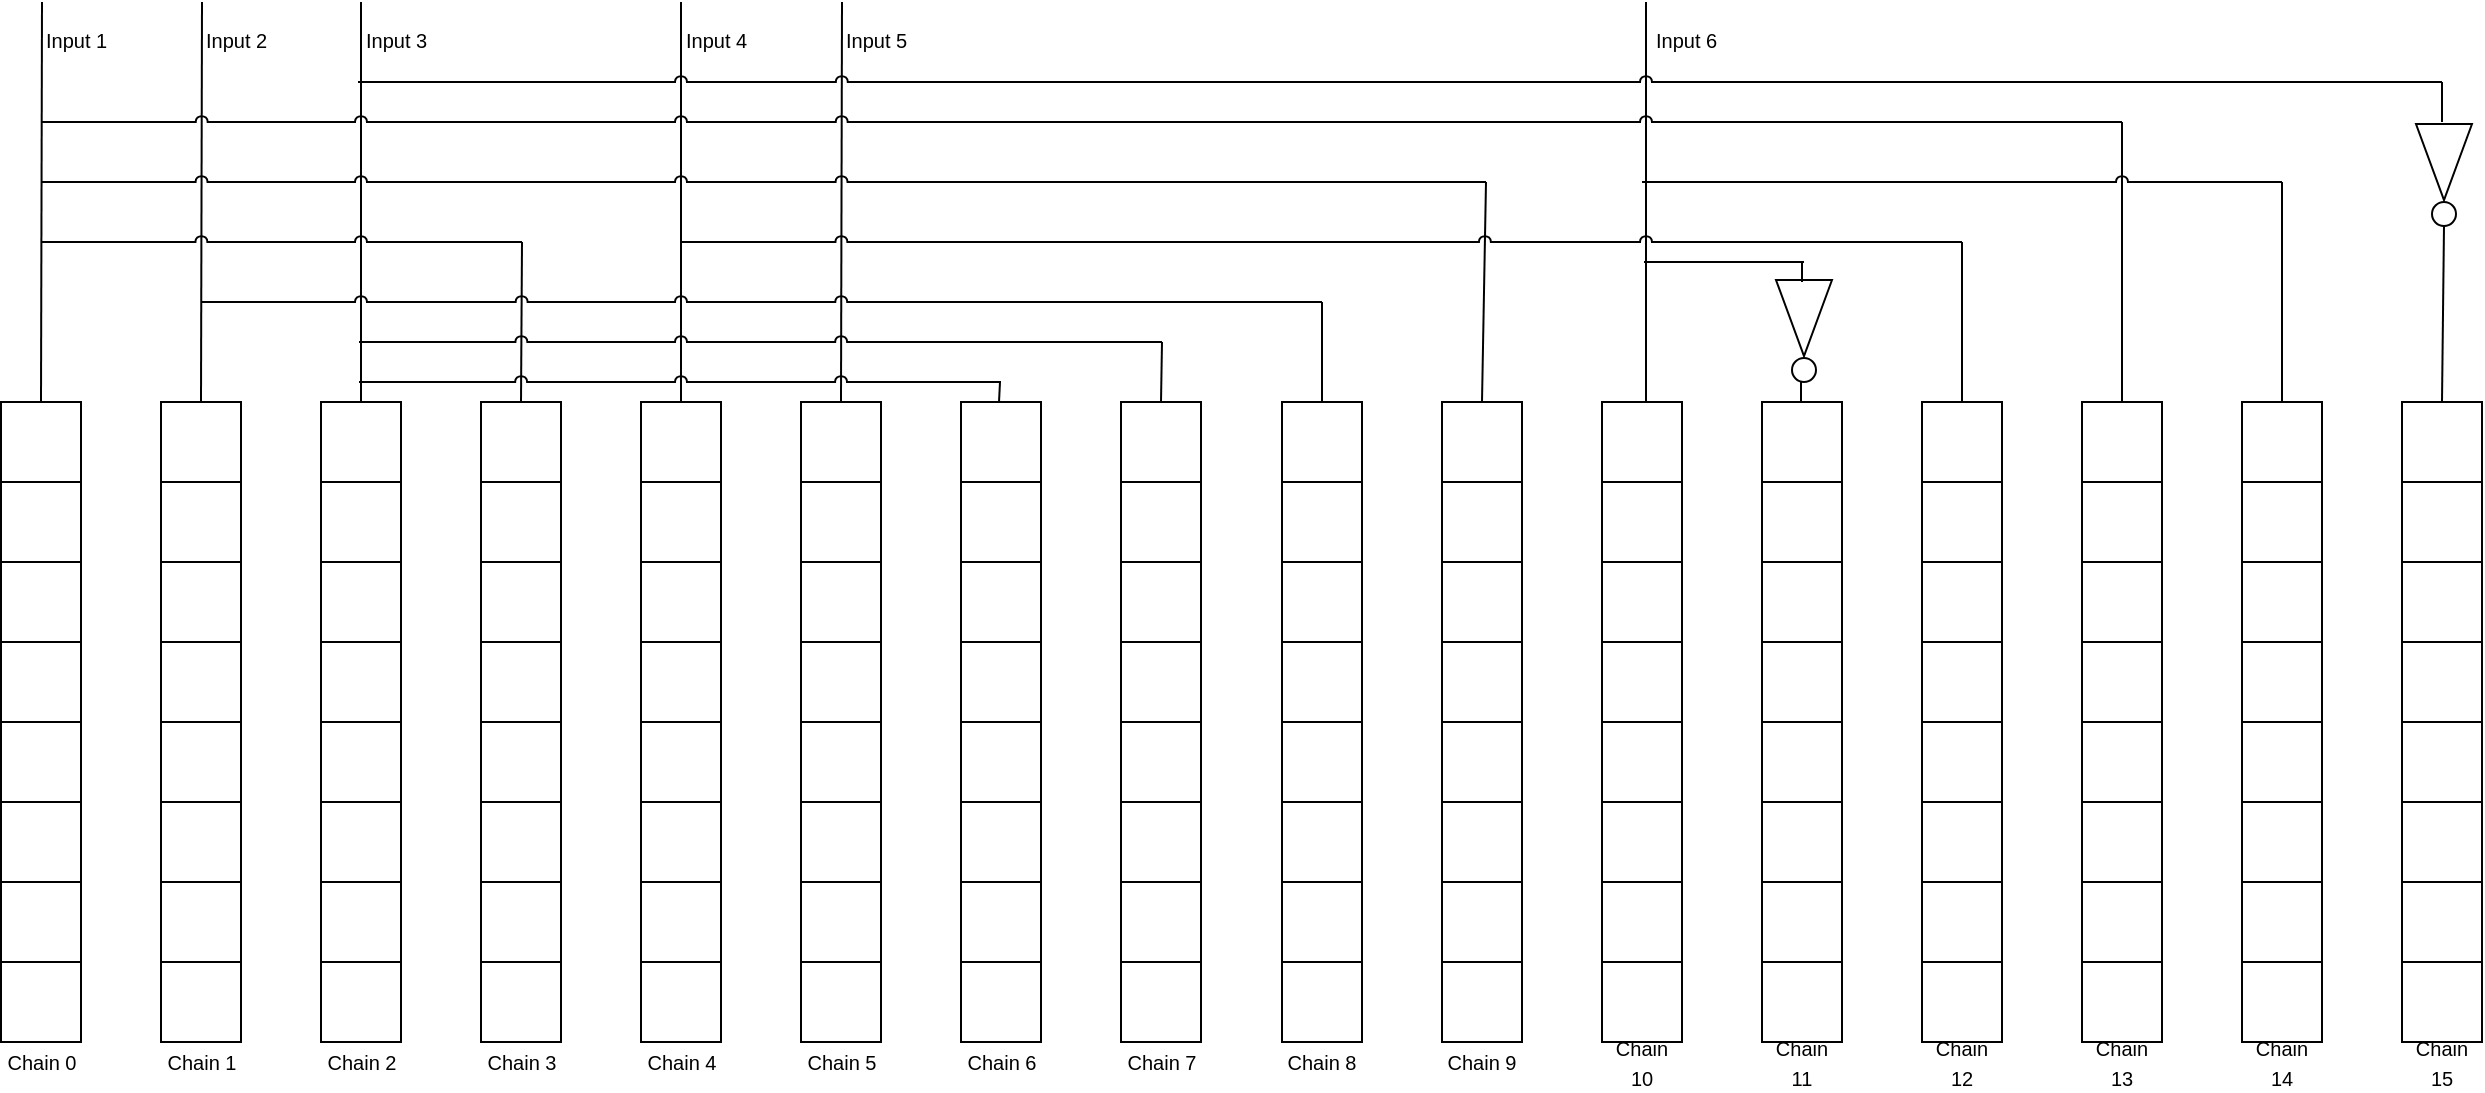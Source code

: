 <mxfile version="10.6.0" type="device"><diagram id="VQG7KObwUYAD_ThfnixK" name="Page-1"><mxGraphModel dx="1904" dy="704" grid="1" gridSize="10" guides="1" tooltips="1" connect="1" arrows="1" fold="1" page="1" pageScale="1" pageWidth="850" pageHeight="1100" math="0" shadow="0"><root><mxCell id="0"/><mxCell id="1" parent="0"/><mxCell id="3fCuWHukzThqzUzyAqUE-1" value="" style="whiteSpace=wrap;html=1;aspect=fixed;" vertex="1" parent="1"><mxGeometry x="-0.5" y="200" width="40" height="40" as="geometry"/></mxCell><mxCell id="3fCuWHukzThqzUzyAqUE-2" value="" style="whiteSpace=wrap;html=1;aspect=fixed;" vertex="1" parent="1"><mxGeometry x="-0.5" y="240" width="40" height="40" as="geometry"/></mxCell><mxCell id="3fCuWHukzThqzUzyAqUE-3" value="" style="whiteSpace=wrap;html=1;aspect=fixed;" vertex="1" parent="1"><mxGeometry x="-0.5" y="280" width="40" height="40" as="geometry"/></mxCell><mxCell id="3fCuWHukzThqzUzyAqUE-4" value="" style="whiteSpace=wrap;html=1;aspect=fixed;" vertex="1" parent="1"><mxGeometry x="-0.5" y="320" width="40" height="40" as="geometry"/></mxCell><mxCell id="3fCuWHukzThqzUzyAqUE-5" value="" style="whiteSpace=wrap;html=1;aspect=fixed;" vertex="1" parent="1"><mxGeometry x="-0.5" y="360" width="40" height="40" as="geometry"/></mxCell><mxCell id="3fCuWHukzThqzUzyAqUE-6" value="" style="whiteSpace=wrap;html=1;aspect=fixed;" vertex="1" parent="1"><mxGeometry x="-0.5" y="400" width="40" height="40" as="geometry"/></mxCell><mxCell id="3fCuWHukzThqzUzyAqUE-7" value="" style="whiteSpace=wrap;html=1;aspect=fixed;" vertex="1" parent="1"><mxGeometry x="-0.5" y="440" width="40" height="40" as="geometry"/></mxCell><mxCell id="3fCuWHukzThqzUzyAqUE-8" value="" style="whiteSpace=wrap;html=1;aspect=fixed;" vertex="1" parent="1"><mxGeometry x="-0.5" y="480" width="40" height="40" as="geometry"/></mxCell><mxCell id="3fCuWHukzThqzUzyAqUE-9" value="" style="whiteSpace=wrap;html=1;aspect=fixed;" vertex="1" parent="1"><mxGeometry x="79.5" y="200" width="40" height="40" as="geometry"/></mxCell><mxCell id="3fCuWHukzThqzUzyAqUE-10" value="" style="whiteSpace=wrap;html=1;aspect=fixed;" vertex="1" parent="1"><mxGeometry x="79.5" y="240" width="40" height="40" as="geometry"/></mxCell><mxCell id="3fCuWHukzThqzUzyAqUE-11" value="" style="whiteSpace=wrap;html=1;aspect=fixed;" vertex="1" parent="1"><mxGeometry x="79.5" y="280" width="40" height="40" as="geometry"/></mxCell><mxCell id="3fCuWHukzThqzUzyAqUE-12" value="" style="whiteSpace=wrap;html=1;aspect=fixed;" vertex="1" parent="1"><mxGeometry x="79.5" y="320" width="40" height="40" as="geometry"/></mxCell><mxCell id="3fCuWHukzThqzUzyAqUE-13" value="" style="whiteSpace=wrap;html=1;aspect=fixed;" vertex="1" parent="1"><mxGeometry x="79.5" y="360" width="40" height="40" as="geometry"/></mxCell><mxCell id="3fCuWHukzThqzUzyAqUE-14" value="" style="whiteSpace=wrap;html=1;aspect=fixed;" vertex="1" parent="1"><mxGeometry x="79.5" y="400" width="40" height="40" as="geometry"/></mxCell><mxCell id="3fCuWHukzThqzUzyAqUE-15" value="" style="whiteSpace=wrap;html=1;aspect=fixed;" vertex="1" parent="1"><mxGeometry x="79.5" y="440" width="40" height="40" as="geometry"/></mxCell><mxCell id="3fCuWHukzThqzUzyAqUE-16" value="" style="whiteSpace=wrap;html=1;aspect=fixed;" vertex="1" parent="1"><mxGeometry x="79.5" y="480" width="40" height="40" as="geometry"/></mxCell><mxCell id="3fCuWHukzThqzUzyAqUE-17" value="" style="whiteSpace=wrap;html=1;aspect=fixed;" vertex="1" parent="1"><mxGeometry x="159.5" y="200" width="40" height="40" as="geometry"/></mxCell><mxCell id="3fCuWHukzThqzUzyAqUE-18" value="" style="whiteSpace=wrap;html=1;aspect=fixed;" vertex="1" parent="1"><mxGeometry x="159.5" y="240" width="40" height="40" as="geometry"/></mxCell><mxCell id="3fCuWHukzThqzUzyAqUE-19" value="" style="whiteSpace=wrap;html=1;aspect=fixed;" vertex="1" parent="1"><mxGeometry x="159.5" y="280" width="40" height="40" as="geometry"/></mxCell><mxCell id="3fCuWHukzThqzUzyAqUE-20" value="" style="whiteSpace=wrap;html=1;aspect=fixed;" vertex="1" parent="1"><mxGeometry x="159.5" y="320" width="40" height="40" as="geometry"/></mxCell><mxCell id="3fCuWHukzThqzUzyAqUE-21" value="" style="whiteSpace=wrap;html=1;aspect=fixed;" vertex="1" parent="1"><mxGeometry x="159.5" y="360" width="40" height="40" as="geometry"/></mxCell><mxCell id="3fCuWHukzThqzUzyAqUE-22" value="" style="whiteSpace=wrap;html=1;aspect=fixed;" vertex="1" parent="1"><mxGeometry x="159.5" y="400" width="40" height="40" as="geometry"/></mxCell><mxCell id="3fCuWHukzThqzUzyAqUE-23" value="" style="whiteSpace=wrap;html=1;aspect=fixed;" vertex="1" parent="1"><mxGeometry x="159.5" y="440" width="40" height="40" as="geometry"/></mxCell><mxCell id="3fCuWHukzThqzUzyAqUE-24" value="" style="whiteSpace=wrap;html=1;aspect=fixed;" vertex="1" parent="1"><mxGeometry x="159.5" y="480" width="40" height="40" as="geometry"/></mxCell><mxCell id="3fCuWHukzThqzUzyAqUE-25" value="" style="whiteSpace=wrap;html=1;aspect=fixed;" vertex="1" parent="1"><mxGeometry x="239.5" y="200" width="40" height="40" as="geometry"/></mxCell><mxCell id="3fCuWHukzThqzUzyAqUE-26" value="" style="whiteSpace=wrap;html=1;aspect=fixed;" vertex="1" parent="1"><mxGeometry x="239.5" y="240" width="40" height="40" as="geometry"/></mxCell><mxCell id="3fCuWHukzThqzUzyAqUE-27" value="" style="whiteSpace=wrap;html=1;aspect=fixed;" vertex="1" parent="1"><mxGeometry x="239.5" y="280" width="40" height="40" as="geometry"/></mxCell><mxCell id="3fCuWHukzThqzUzyAqUE-28" value="" style="whiteSpace=wrap;html=1;aspect=fixed;" vertex="1" parent="1"><mxGeometry x="239.5" y="320" width="40" height="40" as="geometry"/></mxCell><mxCell id="3fCuWHukzThqzUzyAqUE-29" value="" style="whiteSpace=wrap;html=1;aspect=fixed;" vertex="1" parent="1"><mxGeometry x="239.5" y="360" width="40" height="40" as="geometry"/></mxCell><mxCell id="3fCuWHukzThqzUzyAqUE-30" value="" style="whiteSpace=wrap;html=1;aspect=fixed;" vertex="1" parent="1"><mxGeometry x="239.5" y="400" width="40" height="40" as="geometry"/></mxCell><mxCell id="3fCuWHukzThqzUzyAqUE-31" value="" style="whiteSpace=wrap;html=1;aspect=fixed;" vertex="1" parent="1"><mxGeometry x="239.5" y="440" width="40" height="40" as="geometry"/></mxCell><mxCell id="3fCuWHukzThqzUzyAqUE-32" value="" style="whiteSpace=wrap;html=1;aspect=fixed;" vertex="1" parent="1"><mxGeometry x="239.5" y="480" width="40" height="40" as="geometry"/></mxCell><mxCell id="3fCuWHukzThqzUzyAqUE-65" value="" style="whiteSpace=wrap;html=1;aspect=fixed;" vertex="1" parent="1"><mxGeometry x="319.5" y="200" width="40" height="40" as="geometry"/></mxCell><mxCell id="3fCuWHukzThqzUzyAqUE-66" value="" style="whiteSpace=wrap;html=1;aspect=fixed;" vertex="1" parent="1"><mxGeometry x="319.5" y="240" width="40" height="40" as="geometry"/></mxCell><mxCell id="3fCuWHukzThqzUzyAqUE-67" value="" style="whiteSpace=wrap;html=1;aspect=fixed;" vertex="1" parent="1"><mxGeometry x="319.5" y="280" width="40" height="40" as="geometry"/></mxCell><mxCell id="3fCuWHukzThqzUzyAqUE-68" value="" style="whiteSpace=wrap;html=1;aspect=fixed;" vertex="1" parent="1"><mxGeometry x="319.5" y="320" width="40" height="40" as="geometry"/></mxCell><mxCell id="3fCuWHukzThqzUzyAqUE-69" value="" style="whiteSpace=wrap;html=1;aspect=fixed;" vertex="1" parent="1"><mxGeometry x="319.5" y="360" width="40" height="40" as="geometry"/></mxCell><mxCell id="3fCuWHukzThqzUzyAqUE-70" value="" style="whiteSpace=wrap;html=1;aspect=fixed;" vertex="1" parent="1"><mxGeometry x="319.5" y="400" width="40" height="40" as="geometry"/></mxCell><mxCell id="3fCuWHukzThqzUzyAqUE-71" value="" style="whiteSpace=wrap;html=1;aspect=fixed;" vertex="1" parent="1"><mxGeometry x="319.5" y="440" width="40" height="40" as="geometry"/></mxCell><mxCell id="3fCuWHukzThqzUzyAqUE-72" value="" style="whiteSpace=wrap;html=1;aspect=fixed;" vertex="1" parent="1"><mxGeometry x="319.5" y="480" width="40" height="40" as="geometry"/></mxCell><mxCell id="3fCuWHukzThqzUzyAqUE-73" value="" style="whiteSpace=wrap;html=1;aspect=fixed;" vertex="1" parent="1"><mxGeometry x="399.5" y="200" width="40" height="40" as="geometry"/></mxCell><mxCell id="3fCuWHukzThqzUzyAqUE-74" value="" style="whiteSpace=wrap;html=1;aspect=fixed;" vertex="1" parent="1"><mxGeometry x="399.5" y="240" width="40" height="40" as="geometry"/></mxCell><mxCell id="3fCuWHukzThqzUzyAqUE-75" value="" style="whiteSpace=wrap;html=1;aspect=fixed;" vertex="1" parent="1"><mxGeometry x="399.5" y="280" width="40" height="40" as="geometry"/></mxCell><mxCell id="3fCuWHukzThqzUzyAqUE-76" value="" style="whiteSpace=wrap;html=1;aspect=fixed;" vertex="1" parent="1"><mxGeometry x="399.5" y="320" width="40" height="40" as="geometry"/></mxCell><mxCell id="3fCuWHukzThqzUzyAqUE-77" value="" style="whiteSpace=wrap;html=1;aspect=fixed;" vertex="1" parent="1"><mxGeometry x="399.5" y="360" width="40" height="40" as="geometry"/></mxCell><mxCell id="3fCuWHukzThqzUzyAqUE-78" value="" style="whiteSpace=wrap;html=1;aspect=fixed;" vertex="1" parent="1"><mxGeometry x="399.5" y="400" width="40" height="40" as="geometry"/></mxCell><mxCell id="3fCuWHukzThqzUzyAqUE-79" value="" style="whiteSpace=wrap;html=1;aspect=fixed;" vertex="1" parent="1"><mxGeometry x="399.5" y="440" width="40" height="40" as="geometry"/></mxCell><mxCell id="3fCuWHukzThqzUzyAqUE-80" value="" style="whiteSpace=wrap;html=1;aspect=fixed;" vertex="1" parent="1"><mxGeometry x="399.5" y="480" width="40" height="40" as="geometry"/></mxCell><mxCell id="3fCuWHukzThqzUzyAqUE-81" value="" style="whiteSpace=wrap;html=1;aspect=fixed;" vertex="1" parent="1"><mxGeometry x="479.5" y="200" width="40" height="40" as="geometry"/></mxCell><mxCell id="3fCuWHukzThqzUzyAqUE-82" value="" style="whiteSpace=wrap;html=1;aspect=fixed;" vertex="1" parent="1"><mxGeometry x="479.5" y="240" width="40" height="40" as="geometry"/></mxCell><mxCell id="3fCuWHukzThqzUzyAqUE-83" value="" style="whiteSpace=wrap;html=1;aspect=fixed;" vertex="1" parent="1"><mxGeometry x="479.5" y="280" width="40" height="40" as="geometry"/></mxCell><mxCell id="3fCuWHukzThqzUzyAqUE-84" value="" style="whiteSpace=wrap;html=1;aspect=fixed;" vertex="1" parent="1"><mxGeometry x="479.5" y="320" width="40" height="40" as="geometry"/></mxCell><mxCell id="3fCuWHukzThqzUzyAqUE-85" value="" style="whiteSpace=wrap;html=1;aspect=fixed;" vertex="1" parent="1"><mxGeometry x="479.5" y="360" width="40" height="40" as="geometry"/></mxCell><mxCell id="3fCuWHukzThqzUzyAqUE-86" value="" style="whiteSpace=wrap;html=1;aspect=fixed;" vertex="1" parent="1"><mxGeometry x="479.5" y="400" width="40" height="40" as="geometry"/></mxCell><mxCell id="3fCuWHukzThqzUzyAqUE-87" value="" style="whiteSpace=wrap;html=1;aspect=fixed;" vertex="1" parent="1"><mxGeometry x="479.5" y="440" width="40" height="40" as="geometry"/></mxCell><mxCell id="3fCuWHukzThqzUzyAqUE-88" value="" style="whiteSpace=wrap;html=1;aspect=fixed;" vertex="1" parent="1"><mxGeometry x="479.5" y="480" width="40" height="40" as="geometry"/></mxCell><mxCell id="3fCuWHukzThqzUzyAqUE-89" value="" style="whiteSpace=wrap;html=1;aspect=fixed;" vertex="1" parent="1"><mxGeometry x="559.5" y="200" width="40" height="40" as="geometry"/></mxCell><mxCell id="3fCuWHukzThqzUzyAqUE-90" value="" style="whiteSpace=wrap;html=1;aspect=fixed;" vertex="1" parent="1"><mxGeometry x="559.5" y="240" width="40" height="40" as="geometry"/></mxCell><mxCell id="3fCuWHukzThqzUzyAqUE-91" value="" style="whiteSpace=wrap;html=1;aspect=fixed;" vertex="1" parent="1"><mxGeometry x="559.5" y="280" width="40" height="40" as="geometry"/></mxCell><mxCell id="3fCuWHukzThqzUzyAqUE-92" value="" style="whiteSpace=wrap;html=1;aspect=fixed;" vertex="1" parent="1"><mxGeometry x="559.5" y="320" width="40" height="40" as="geometry"/></mxCell><mxCell id="3fCuWHukzThqzUzyAqUE-93" value="" style="whiteSpace=wrap;html=1;aspect=fixed;" vertex="1" parent="1"><mxGeometry x="559.5" y="360" width="40" height="40" as="geometry"/></mxCell><mxCell id="3fCuWHukzThqzUzyAqUE-94" value="" style="whiteSpace=wrap;html=1;aspect=fixed;" vertex="1" parent="1"><mxGeometry x="559.5" y="400" width="40" height="40" as="geometry"/></mxCell><mxCell id="3fCuWHukzThqzUzyAqUE-95" value="" style="whiteSpace=wrap;html=1;aspect=fixed;" vertex="1" parent="1"><mxGeometry x="559.5" y="440" width="40" height="40" as="geometry"/></mxCell><mxCell id="3fCuWHukzThqzUzyAqUE-96" value="" style="whiteSpace=wrap;html=1;aspect=fixed;" vertex="1" parent="1"><mxGeometry x="559.5" y="480" width="40" height="40" as="geometry"/></mxCell><mxCell id="3fCuWHukzThqzUzyAqUE-97" value="" style="whiteSpace=wrap;html=1;aspect=fixed;" vertex="1" parent="1"><mxGeometry x="640" y="200" width="40" height="40" as="geometry"/></mxCell><mxCell id="3fCuWHukzThqzUzyAqUE-98" value="" style="whiteSpace=wrap;html=1;aspect=fixed;" vertex="1" parent="1"><mxGeometry x="640" y="240" width="40" height="40" as="geometry"/></mxCell><mxCell id="3fCuWHukzThqzUzyAqUE-99" value="" style="whiteSpace=wrap;html=1;aspect=fixed;" vertex="1" parent="1"><mxGeometry x="640" y="280" width="40" height="40" as="geometry"/></mxCell><mxCell id="3fCuWHukzThqzUzyAqUE-100" value="" style="whiteSpace=wrap;html=1;aspect=fixed;" vertex="1" parent="1"><mxGeometry x="640" y="320" width="40" height="40" as="geometry"/></mxCell><mxCell id="3fCuWHukzThqzUzyAqUE-101" value="" style="whiteSpace=wrap;html=1;aspect=fixed;" vertex="1" parent="1"><mxGeometry x="640" y="360" width="40" height="40" as="geometry"/></mxCell><mxCell id="3fCuWHukzThqzUzyAqUE-102" value="" style="whiteSpace=wrap;html=1;aspect=fixed;" vertex="1" parent="1"><mxGeometry x="640" y="400" width="40" height="40" as="geometry"/></mxCell><mxCell id="3fCuWHukzThqzUzyAqUE-103" value="" style="whiteSpace=wrap;html=1;aspect=fixed;" vertex="1" parent="1"><mxGeometry x="640" y="440" width="40" height="40" as="geometry"/></mxCell><mxCell id="3fCuWHukzThqzUzyAqUE-104" value="" style="whiteSpace=wrap;html=1;aspect=fixed;" vertex="1" parent="1"><mxGeometry x="640" y="480" width="40" height="40" as="geometry"/></mxCell><mxCell id="3fCuWHukzThqzUzyAqUE-105" value="" style="whiteSpace=wrap;html=1;aspect=fixed;" vertex="1" parent="1"><mxGeometry x="720" y="200" width="40" height="40" as="geometry"/></mxCell><mxCell id="3fCuWHukzThqzUzyAqUE-106" value="" style="whiteSpace=wrap;html=1;aspect=fixed;" vertex="1" parent="1"><mxGeometry x="720" y="240" width="40" height="40" as="geometry"/></mxCell><mxCell id="3fCuWHukzThqzUzyAqUE-107" value="" style="whiteSpace=wrap;html=1;aspect=fixed;" vertex="1" parent="1"><mxGeometry x="720" y="280" width="40" height="40" as="geometry"/></mxCell><mxCell id="3fCuWHukzThqzUzyAqUE-108" value="" style="whiteSpace=wrap;html=1;aspect=fixed;" vertex="1" parent="1"><mxGeometry x="720" y="320" width="40" height="40" as="geometry"/></mxCell><mxCell id="3fCuWHukzThqzUzyAqUE-109" value="" style="whiteSpace=wrap;html=1;aspect=fixed;" vertex="1" parent="1"><mxGeometry x="720" y="360" width="40" height="40" as="geometry"/></mxCell><mxCell id="3fCuWHukzThqzUzyAqUE-110" value="" style="whiteSpace=wrap;html=1;aspect=fixed;" vertex="1" parent="1"><mxGeometry x="720" y="400" width="40" height="40" as="geometry"/></mxCell><mxCell id="3fCuWHukzThqzUzyAqUE-111" value="" style="whiteSpace=wrap;html=1;aspect=fixed;" vertex="1" parent="1"><mxGeometry x="720" y="440" width="40" height="40" as="geometry"/></mxCell><mxCell id="3fCuWHukzThqzUzyAqUE-112" value="" style="whiteSpace=wrap;html=1;aspect=fixed;" vertex="1" parent="1"><mxGeometry x="720" y="480" width="40" height="40" as="geometry"/></mxCell><mxCell id="3fCuWHukzThqzUzyAqUE-113" value="" style="whiteSpace=wrap;html=1;aspect=fixed;" vertex="1" parent="1"><mxGeometry x="800" y="200" width="40" height="40" as="geometry"/></mxCell><mxCell id="3fCuWHukzThqzUzyAqUE-114" value="" style="whiteSpace=wrap;html=1;aspect=fixed;" vertex="1" parent="1"><mxGeometry x="800" y="240" width="40" height="40" as="geometry"/></mxCell><mxCell id="3fCuWHukzThqzUzyAqUE-115" value="" style="whiteSpace=wrap;html=1;aspect=fixed;" vertex="1" parent="1"><mxGeometry x="800" y="280" width="40" height="40" as="geometry"/></mxCell><mxCell id="3fCuWHukzThqzUzyAqUE-116" value="" style="whiteSpace=wrap;html=1;aspect=fixed;" vertex="1" parent="1"><mxGeometry x="800" y="320" width="40" height="40" as="geometry"/></mxCell><mxCell id="3fCuWHukzThqzUzyAqUE-117" value="" style="whiteSpace=wrap;html=1;aspect=fixed;" vertex="1" parent="1"><mxGeometry x="800" y="360" width="40" height="40" as="geometry"/></mxCell><mxCell id="3fCuWHukzThqzUzyAqUE-118" value="" style="whiteSpace=wrap;html=1;aspect=fixed;" vertex="1" parent="1"><mxGeometry x="800" y="400" width="40" height="40" as="geometry"/></mxCell><mxCell id="3fCuWHukzThqzUzyAqUE-119" value="" style="whiteSpace=wrap;html=1;aspect=fixed;" vertex="1" parent="1"><mxGeometry x="800" y="440" width="40" height="40" as="geometry"/></mxCell><mxCell id="3fCuWHukzThqzUzyAqUE-120" value="" style="whiteSpace=wrap;html=1;aspect=fixed;" vertex="1" parent="1"><mxGeometry x="800" y="480" width="40" height="40" as="geometry"/></mxCell><mxCell id="3fCuWHukzThqzUzyAqUE-121" value="" style="whiteSpace=wrap;html=1;aspect=fixed;" vertex="1" parent="1"><mxGeometry x="880" y="200" width="40" height="40" as="geometry"/></mxCell><mxCell id="3fCuWHukzThqzUzyAqUE-122" value="" style="whiteSpace=wrap;html=1;aspect=fixed;" vertex="1" parent="1"><mxGeometry x="880" y="240" width="40" height="40" as="geometry"/></mxCell><mxCell id="3fCuWHukzThqzUzyAqUE-123" value="" style="whiteSpace=wrap;html=1;aspect=fixed;" vertex="1" parent="1"><mxGeometry x="880" y="280" width="40" height="40" as="geometry"/></mxCell><mxCell id="3fCuWHukzThqzUzyAqUE-124" value="" style="whiteSpace=wrap;html=1;aspect=fixed;" vertex="1" parent="1"><mxGeometry x="880" y="320" width="40" height="40" as="geometry"/></mxCell><mxCell id="3fCuWHukzThqzUzyAqUE-125" value="" style="whiteSpace=wrap;html=1;aspect=fixed;" vertex="1" parent="1"><mxGeometry x="880" y="360" width="40" height="40" as="geometry"/></mxCell><mxCell id="3fCuWHukzThqzUzyAqUE-126" value="" style="whiteSpace=wrap;html=1;aspect=fixed;" vertex="1" parent="1"><mxGeometry x="880" y="400" width="40" height="40" as="geometry"/></mxCell><mxCell id="3fCuWHukzThqzUzyAqUE-127" value="" style="whiteSpace=wrap;html=1;aspect=fixed;" vertex="1" parent="1"><mxGeometry x="880" y="440" width="40" height="40" as="geometry"/></mxCell><mxCell id="3fCuWHukzThqzUzyAqUE-128" value="" style="whiteSpace=wrap;html=1;aspect=fixed;" vertex="1" parent="1"><mxGeometry x="880" y="480" width="40" height="40" as="geometry"/></mxCell><mxCell id="3fCuWHukzThqzUzyAqUE-129" value="" style="whiteSpace=wrap;html=1;aspect=fixed;" vertex="1" parent="1"><mxGeometry x="960" y="200" width="40" height="40" as="geometry"/></mxCell><mxCell id="3fCuWHukzThqzUzyAqUE-130" value="" style="whiteSpace=wrap;html=1;aspect=fixed;" vertex="1" parent="1"><mxGeometry x="960" y="240" width="40" height="40" as="geometry"/></mxCell><mxCell id="3fCuWHukzThqzUzyAqUE-131" value="" style="whiteSpace=wrap;html=1;aspect=fixed;" vertex="1" parent="1"><mxGeometry x="960" y="280" width="40" height="40" as="geometry"/></mxCell><mxCell id="3fCuWHukzThqzUzyAqUE-132" value="" style="whiteSpace=wrap;html=1;aspect=fixed;" vertex="1" parent="1"><mxGeometry x="960" y="320" width="40" height="40" as="geometry"/></mxCell><mxCell id="3fCuWHukzThqzUzyAqUE-133" value="" style="whiteSpace=wrap;html=1;aspect=fixed;" vertex="1" parent="1"><mxGeometry x="960" y="360" width="40" height="40" as="geometry"/></mxCell><mxCell id="3fCuWHukzThqzUzyAqUE-134" value="" style="whiteSpace=wrap;html=1;aspect=fixed;" vertex="1" parent="1"><mxGeometry x="960" y="400" width="40" height="40" as="geometry"/></mxCell><mxCell id="3fCuWHukzThqzUzyAqUE-135" value="" style="whiteSpace=wrap;html=1;aspect=fixed;" vertex="1" parent="1"><mxGeometry x="960" y="440" width="40" height="40" as="geometry"/></mxCell><mxCell id="3fCuWHukzThqzUzyAqUE-136" value="" style="whiteSpace=wrap;html=1;aspect=fixed;" vertex="1" parent="1"><mxGeometry x="960" y="480" width="40" height="40" as="geometry"/></mxCell><mxCell id="3fCuWHukzThqzUzyAqUE-137" value="" style="whiteSpace=wrap;html=1;aspect=fixed;" vertex="1" parent="1"><mxGeometry x="1040" y="200" width="40" height="40" as="geometry"/></mxCell><mxCell id="3fCuWHukzThqzUzyAqUE-138" value="" style="whiteSpace=wrap;html=1;aspect=fixed;" vertex="1" parent="1"><mxGeometry x="1040" y="240" width="40" height="40" as="geometry"/></mxCell><mxCell id="3fCuWHukzThqzUzyAqUE-139" value="" style="whiteSpace=wrap;html=1;aspect=fixed;" vertex="1" parent="1"><mxGeometry x="1040" y="280" width="40" height="40" as="geometry"/></mxCell><mxCell id="3fCuWHukzThqzUzyAqUE-140" value="" style="whiteSpace=wrap;html=1;aspect=fixed;" vertex="1" parent="1"><mxGeometry x="1040" y="320" width="40" height="40" as="geometry"/></mxCell><mxCell id="3fCuWHukzThqzUzyAqUE-141" value="" style="whiteSpace=wrap;html=1;aspect=fixed;" vertex="1" parent="1"><mxGeometry x="1040" y="360" width="40" height="40" as="geometry"/></mxCell><mxCell id="3fCuWHukzThqzUzyAqUE-142" value="" style="whiteSpace=wrap;html=1;aspect=fixed;" vertex="1" parent="1"><mxGeometry x="1040" y="400" width="40" height="40" as="geometry"/></mxCell><mxCell id="3fCuWHukzThqzUzyAqUE-143" value="" style="whiteSpace=wrap;html=1;aspect=fixed;" vertex="1" parent="1"><mxGeometry x="1040" y="440" width="40" height="40" as="geometry"/></mxCell><mxCell id="3fCuWHukzThqzUzyAqUE-144" value="" style="whiteSpace=wrap;html=1;aspect=fixed;" vertex="1" parent="1"><mxGeometry x="1040" y="480" width="40" height="40" as="geometry"/></mxCell><mxCell id="3fCuWHukzThqzUzyAqUE-145" value="" style="whiteSpace=wrap;html=1;aspect=fixed;" vertex="1" parent="1"><mxGeometry x="1120" y="200" width="40" height="40" as="geometry"/></mxCell><mxCell id="3fCuWHukzThqzUzyAqUE-146" value="" style="whiteSpace=wrap;html=1;aspect=fixed;" vertex="1" parent="1"><mxGeometry x="1120" y="240" width="40" height="40" as="geometry"/></mxCell><mxCell id="3fCuWHukzThqzUzyAqUE-147" value="" style="whiteSpace=wrap;html=1;aspect=fixed;" vertex="1" parent="1"><mxGeometry x="1120" y="280" width="40" height="40" as="geometry"/></mxCell><mxCell id="3fCuWHukzThqzUzyAqUE-148" value="" style="whiteSpace=wrap;html=1;aspect=fixed;" vertex="1" parent="1"><mxGeometry x="1120" y="320" width="40" height="40" as="geometry"/></mxCell><mxCell id="3fCuWHukzThqzUzyAqUE-149" value="" style="whiteSpace=wrap;html=1;aspect=fixed;" vertex="1" parent="1"><mxGeometry x="1120" y="360" width="40" height="40" as="geometry"/></mxCell><mxCell id="3fCuWHukzThqzUzyAqUE-150" value="" style="whiteSpace=wrap;html=1;aspect=fixed;" vertex="1" parent="1"><mxGeometry x="1120" y="400" width="40" height="40" as="geometry"/></mxCell><mxCell id="3fCuWHukzThqzUzyAqUE-151" value="" style="whiteSpace=wrap;html=1;aspect=fixed;" vertex="1" parent="1"><mxGeometry x="1120" y="440" width="40" height="40" as="geometry"/></mxCell><mxCell id="3fCuWHukzThqzUzyAqUE-152" value="" style="whiteSpace=wrap;html=1;aspect=fixed;" vertex="1" parent="1"><mxGeometry x="1120" y="480" width="40" height="40" as="geometry"/></mxCell><mxCell id="3fCuWHukzThqzUzyAqUE-153" value="" style="whiteSpace=wrap;html=1;aspect=fixed;" vertex="1" parent="1"><mxGeometry x="1200" y="200" width="40" height="40" as="geometry"/></mxCell><mxCell id="3fCuWHukzThqzUzyAqUE-154" value="" style="whiteSpace=wrap;html=1;aspect=fixed;" vertex="1" parent="1"><mxGeometry x="1200" y="240" width="40" height="40" as="geometry"/></mxCell><mxCell id="3fCuWHukzThqzUzyAqUE-155" value="" style="whiteSpace=wrap;html=1;aspect=fixed;" vertex="1" parent="1"><mxGeometry x="1200" y="280" width="40" height="40" as="geometry"/></mxCell><mxCell id="3fCuWHukzThqzUzyAqUE-156" value="" style="whiteSpace=wrap;html=1;aspect=fixed;" vertex="1" parent="1"><mxGeometry x="1200" y="320" width="40" height="40" as="geometry"/></mxCell><mxCell id="3fCuWHukzThqzUzyAqUE-157" value="" style="whiteSpace=wrap;html=1;aspect=fixed;" vertex="1" parent="1"><mxGeometry x="1200" y="360" width="40" height="40" as="geometry"/></mxCell><mxCell id="3fCuWHukzThqzUzyAqUE-158" value="" style="whiteSpace=wrap;html=1;aspect=fixed;" vertex="1" parent="1"><mxGeometry x="1200" y="400" width="40" height="40" as="geometry"/></mxCell><mxCell id="3fCuWHukzThqzUzyAqUE-159" value="" style="whiteSpace=wrap;html=1;aspect=fixed;" vertex="1" parent="1"><mxGeometry x="1200" y="440" width="40" height="40" as="geometry"/></mxCell><mxCell id="3fCuWHukzThqzUzyAqUE-160" value="" style="whiteSpace=wrap;html=1;aspect=fixed;" vertex="1" parent="1"><mxGeometry x="1200" y="480" width="40" height="40" as="geometry"/></mxCell><mxCell id="3fCuWHukzThqzUzyAqUE-161" value="" style="endArrow=none;html=1;exitX=0.5;exitY=0;exitDx=0;exitDy=0;" edge="1" parent="1" source="3fCuWHukzThqzUzyAqUE-1"><mxGeometry width="50" height="50" relative="1" as="geometry"><mxPoint x="19.5" y="90" as="sourcePoint"/><mxPoint x="20" as="targetPoint"/></mxGeometry></mxCell><mxCell id="3fCuWHukzThqzUzyAqUE-162" value="" style="endArrow=none;html=1;" edge="1" parent="1"><mxGeometry width="50" height="50" relative="1" as="geometry"><mxPoint x="99.5" y="200" as="sourcePoint"/><mxPoint x="100" as="targetPoint"/></mxGeometry></mxCell><mxCell id="3fCuWHukzThqzUzyAqUE-163" value="" style="endArrow=none;html=1;exitX=0.5;exitY=0;exitDx=0;exitDy=0;" edge="1" parent="1" source="3fCuWHukzThqzUzyAqUE-17"><mxGeometry width="50" height="50" relative="1" as="geometry"><mxPoint x="179.5" y="80" as="sourcePoint"/><mxPoint x="179.5" as="targetPoint"/></mxGeometry></mxCell><mxCell id="3fCuWHukzThqzUzyAqUE-164" value="" style="endArrow=none;html=1;exitX=0.5;exitY=0;exitDx=0;exitDy=0;" edge="1" parent="1" source="3fCuWHukzThqzUzyAqUE-73"><mxGeometry width="50" height="50" relative="1" as="geometry"><mxPoint x="259.5" y="80" as="sourcePoint"/><mxPoint x="420" as="targetPoint"/></mxGeometry></mxCell><mxCell id="3fCuWHukzThqzUzyAqUE-165" value="" style="endArrow=none;html=1;exitX=0.5;exitY=0;exitDx=0;exitDy=0;" edge="1" parent="1" source="3fCuWHukzThqzUzyAqUE-65"><mxGeometry width="50" height="50" relative="1" as="geometry"><mxPoint x="339.5" y="80" as="sourcePoint"/><mxPoint x="339.5" as="targetPoint"/></mxGeometry></mxCell><mxCell id="3fCuWHukzThqzUzyAqUE-166" value="" style="endArrow=none;html=1;" edge="1" parent="1"><mxGeometry width="50" height="50" relative="1" as="geometry"><mxPoint x="822" y="200" as="sourcePoint"/><mxPoint x="822" as="targetPoint"/></mxGeometry></mxCell><mxCell id="3fCuWHukzThqzUzyAqUE-167" value="" style="endArrow=none;html=1;jumpStyle=arc;" edge="1" parent="1"><mxGeometry width="50" height="50" relative="1" as="geometry"><mxPoint x="260" y="120" as="sourcePoint"/><mxPoint x="20" y="120" as="targetPoint"/></mxGeometry></mxCell><mxCell id="3fCuWHukzThqzUzyAqUE-168" value="" style="endArrow=none;html=1;entryX=0.5;entryY=0;entryDx=0;entryDy=0;" edge="1" parent="1" target="3fCuWHukzThqzUzyAqUE-25"><mxGeometry width="50" height="50" relative="1" as="geometry"><mxPoint x="260" y="120" as="sourcePoint"/><mxPoint x="30" y="130" as="targetPoint"/></mxGeometry></mxCell><mxCell id="3fCuWHukzThqzUzyAqUE-169" value="" style="endArrow=none;html=1;jumpStyle=arc;" edge="1" parent="1"><mxGeometry width="50" height="50" relative="1" as="geometry"><mxPoint x="742" y="90" as="sourcePoint"/><mxPoint x="19.5" y="90" as="targetPoint"/></mxGeometry></mxCell><mxCell id="3fCuWHukzThqzUzyAqUE-170" value="" style="endArrow=none;html=1;entryX=0.5;entryY=0;entryDx=0;entryDy=0;" edge="1" parent="1" target="3fCuWHukzThqzUzyAqUE-105"><mxGeometry width="50" height="50" relative="1" as="geometry"><mxPoint x="742" y="90" as="sourcePoint"/><mxPoint x="742.5" y="170" as="targetPoint"/></mxGeometry></mxCell><mxCell id="3fCuWHukzThqzUzyAqUE-171" value="" style="endArrow=none;html=1;jumpStyle=arc;" edge="1" parent="1"><mxGeometry width="50" height="50" relative="1" as="geometry"><mxPoint x="1060" y="60" as="sourcePoint"/><mxPoint x="20" y="60" as="targetPoint"/></mxGeometry></mxCell><mxCell id="3fCuWHukzThqzUzyAqUE-172" value="" style="endArrow=none;html=1;entryX=0.5;entryY=0;entryDx=0;entryDy=0;" edge="1" parent="1" target="3fCuWHukzThqzUzyAqUE-137"><mxGeometry width="50" height="50" relative="1" as="geometry"><mxPoint x="1060" y="60" as="sourcePoint"/><mxPoint x="1062.5" y="170" as="targetPoint"/></mxGeometry></mxCell><mxCell id="3fCuWHukzThqzUzyAqUE-175" value="&lt;font style=&quot;font-size: 10px&quot;&gt;Chain 0&lt;/font&gt;" style="text;html=1;strokeColor=none;fillColor=none;align=center;verticalAlign=middle;whiteSpace=wrap;rounded=0;" vertex="1" parent="1"><mxGeometry x="-0.5" y="520" width="40" height="20" as="geometry"/></mxCell><mxCell id="3fCuWHukzThqzUzyAqUE-176" value="&lt;font style=&quot;font-size: 10px&quot;&gt;Chain 1&lt;/font&gt;" style="text;html=1;strokeColor=none;fillColor=none;align=center;verticalAlign=middle;whiteSpace=wrap;rounded=0;" vertex="1" parent="1"><mxGeometry x="79.5" y="520" width="40" height="20" as="geometry"/></mxCell><mxCell id="3fCuWHukzThqzUzyAqUE-177" value="&lt;font style=&quot;font-size: 10px&quot;&gt;Chain 2&lt;/font&gt;" style="text;html=1;strokeColor=none;fillColor=none;align=center;verticalAlign=middle;whiteSpace=wrap;rounded=0;" vertex="1" parent="1"><mxGeometry x="159.5" y="520" width="40" height="20" as="geometry"/></mxCell><mxCell id="3fCuWHukzThqzUzyAqUE-178" value="&lt;font style=&quot;font-size: 10px&quot;&gt;Chain 3&lt;/font&gt;" style="text;html=1;strokeColor=none;fillColor=none;align=center;verticalAlign=middle;whiteSpace=wrap;rounded=0;" vertex="1" parent="1"><mxGeometry x="239.5" y="520" width="40" height="20" as="geometry"/></mxCell><mxCell id="3fCuWHukzThqzUzyAqUE-179" value="&lt;font style=&quot;font-size: 10px&quot;&gt;Chain 4&lt;/font&gt;" style="text;html=1;strokeColor=none;fillColor=none;align=center;verticalAlign=middle;whiteSpace=wrap;rounded=0;" vertex="1" parent="1"><mxGeometry x="319.5" y="520" width="40" height="20" as="geometry"/></mxCell><mxCell id="3fCuWHukzThqzUzyAqUE-180" value="&lt;font style=&quot;font-size: 10px&quot;&gt;Chain 5&lt;/font&gt;" style="text;html=1;strokeColor=none;fillColor=none;align=center;verticalAlign=middle;whiteSpace=wrap;rounded=0;" vertex="1" parent="1"><mxGeometry x="399.5" y="520" width="40" height="20" as="geometry"/></mxCell><mxCell id="3fCuWHukzThqzUzyAqUE-181" value="&lt;font style=&quot;font-size: 10px&quot;&gt;Chain 6&lt;/font&gt;" style="text;html=1;strokeColor=none;fillColor=none;align=center;verticalAlign=middle;whiteSpace=wrap;rounded=0;" vertex="1" parent="1"><mxGeometry x="479.5" y="520" width="40" height="20" as="geometry"/></mxCell><mxCell id="3fCuWHukzThqzUzyAqUE-182" value="&lt;font style=&quot;font-size: 10px&quot;&gt;Chain 7&lt;/font&gt;" style="text;html=1;strokeColor=none;fillColor=none;align=center;verticalAlign=middle;whiteSpace=wrap;rounded=0;" vertex="1" parent="1"><mxGeometry x="559.5" y="520" width="40" height="20" as="geometry"/></mxCell><mxCell id="3fCuWHukzThqzUzyAqUE-183" value="&lt;font style=&quot;font-size: 10px&quot;&gt;Chain 8&lt;/font&gt;" style="text;html=1;strokeColor=none;fillColor=none;align=center;verticalAlign=middle;whiteSpace=wrap;rounded=0;" vertex="1" parent="1"><mxGeometry x="639.5" y="520" width="40" height="20" as="geometry"/></mxCell><mxCell id="3fCuWHukzThqzUzyAqUE-184" value="&lt;font style=&quot;font-size: 10px&quot;&gt;Chain 9&lt;/font&gt;" style="text;html=1;strokeColor=none;fillColor=none;align=center;verticalAlign=middle;whiteSpace=wrap;rounded=0;" vertex="1" parent="1"><mxGeometry x="719.5" y="520" width="40" height="20" as="geometry"/></mxCell><mxCell id="3fCuWHukzThqzUzyAqUE-185" value="&lt;font style=&quot;font-size: 10px&quot;&gt;Chain 10&lt;/font&gt;" style="text;html=1;strokeColor=none;fillColor=none;align=center;verticalAlign=middle;whiteSpace=wrap;rounded=0;" vertex="1" parent="1"><mxGeometry x="799.5" y="520" width="40" height="20" as="geometry"/></mxCell><mxCell id="3fCuWHukzThqzUzyAqUE-186" value="&lt;font style=&quot;font-size: 10px&quot;&gt;Chain 11&lt;/font&gt;" style="text;html=1;strokeColor=none;fillColor=none;align=center;verticalAlign=middle;whiteSpace=wrap;rounded=0;" vertex="1" parent="1"><mxGeometry x="879.5" y="520" width="40" height="20" as="geometry"/></mxCell><mxCell id="3fCuWHukzThqzUzyAqUE-187" value="&lt;font style=&quot;font-size: 10px&quot;&gt;Chain 12&lt;/font&gt;" style="text;html=1;strokeColor=none;fillColor=none;align=center;verticalAlign=middle;whiteSpace=wrap;rounded=0;" vertex="1" parent="1"><mxGeometry x="960" y="520" width="40" height="20" as="geometry"/></mxCell><mxCell id="3fCuWHukzThqzUzyAqUE-188" value="&lt;font style=&quot;font-size: 10px&quot;&gt;Chain 13&lt;/font&gt;" style="text;html=1;strokeColor=none;fillColor=none;align=center;verticalAlign=middle;whiteSpace=wrap;rounded=0;" vertex="1" parent="1"><mxGeometry x="1040" y="520" width="40" height="20" as="geometry"/></mxCell><mxCell id="3fCuWHukzThqzUzyAqUE-189" value="&lt;font style=&quot;font-size: 10px&quot;&gt;Chain 14&lt;/font&gt;" style="text;html=1;strokeColor=none;fillColor=none;align=center;verticalAlign=middle;whiteSpace=wrap;rounded=0;" vertex="1" parent="1"><mxGeometry x="1120" y="520" width="40" height="20" as="geometry"/></mxCell><mxCell id="3fCuWHukzThqzUzyAqUE-190" value="&lt;font style=&quot;font-size: 10px&quot;&gt;Chain 15&lt;/font&gt;" style="text;html=1;strokeColor=none;fillColor=none;align=center;verticalAlign=middle;whiteSpace=wrap;rounded=0;" vertex="1" parent="1"><mxGeometry x="1200" y="520" width="40" height="20" as="geometry"/></mxCell><mxCell id="3fCuWHukzThqzUzyAqUE-193" value="" style="endArrow=none;html=1;jumpStyle=arc;" edge="1" parent="1"><mxGeometry width="50" height="50" relative="1" as="geometry"><mxPoint x="660" y="150" as="sourcePoint"/><mxPoint x="99.5" y="150" as="targetPoint"/></mxGeometry></mxCell><mxCell id="3fCuWHukzThqzUzyAqUE-194" value="" style="endArrow=none;html=1;entryX=0.5;entryY=0;entryDx=0;entryDy=0;" edge="1" parent="1" target="3fCuWHukzThqzUzyAqUE-97"><mxGeometry width="50" height="50" relative="1" as="geometry"><mxPoint x="660" y="150" as="sourcePoint"/><mxPoint x="660" y="190" as="targetPoint"/></mxGeometry></mxCell><mxCell id="3fCuWHukzThqzUzyAqUE-195" value="" style="endArrow=none;html=1;jumpStyle=arc;" edge="1" parent="1"><mxGeometry width="50" height="50" relative="1" as="geometry"><mxPoint x="499.5" y="190" as="sourcePoint"/><mxPoint x="178.5" y="190" as="targetPoint"/></mxGeometry></mxCell><mxCell id="3fCuWHukzThqzUzyAqUE-196" value="" style="endArrow=none;html=1;entryX=0.5;entryY=0;entryDx=0;entryDy=0;" edge="1" parent="1"><mxGeometry width="50" height="50" relative="1" as="geometry"><mxPoint x="499" y="190" as="sourcePoint"/><mxPoint x="498.5" y="200" as="targetPoint"/></mxGeometry></mxCell><mxCell id="3fCuWHukzThqzUzyAqUE-197" value="" style="endArrow=none;html=1;jumpStyle=arc;" edge="1" parent="1"><mxGeometry width="50" height="50" relative="1" as="geometry"><mxPoint x="580" y="170" as="sourcePoint"/><mxPoint x="178.5" y="170" as="targetPoint"/></mxGeometry></mxCell><mxCell id="3fCuWHukzThqzUzyAqUE-198" value="" style="endArrow=none;html=1;exitX=0.5;exitY=0;exitDx=0;exitDy=0;" edge="1" parent="1" source="3fCuWHukzThqzUzyAqUE-89"><mxGeometry width="50" height="50" relative="1" as="geometry"><mxPoint x="240" y="610" as="sourcePoint"/><mxPoint x="580" y="170" as="targetPoint"/></mxGeometry></mxCell><mxCell id="3fCuWHukzThqzUzyAqUE-199" value="" style="endArrow=none;html=1;jumpStyle=arc;" edge="1" parent="1"><mxGeometry width="50" height="50" relative="1" as="geometry"><mxPoint x="1220" y="40" as="sourcePoint"/><mxPoint x="178" y="40" as="targetPoint"/></mxGeometry></mxCell><mxCell id="3fCuWHukzThqzUzyAqUE-200" value="" style="endArrow=none;html=1;exitX=0.5;exitY=0;exitDx=0;exitDy=0;entryX=0.5;entryY=1;entryDx=0;entryDy=0;" edge="1" parent="1" source="3fCuWHukzThqzUzyAqUE-153" target="3fCuWHukzThqzUzyAqUE-205"><mxGeometry width="50" height="50" relative="1" as="geometry"><mxPoint x="460" y="610" as="sourcePoint"/><mxPoint x="1220" y="140" as="targetPoint"/></mxGeometry></mxCell><mxCell id="3fCuWHukzThqzUzyAqUE-201" value="" style="endArrow=none;html=1;jumpStyle=arc;" edge="1" parent="1"><mxGeometry width="50" height="50" relative="1" as="geometry"><mxPoint x="980" y="120" as="sourcePoint"/><mxPoint x="340" y="120" as="targetPoint"/></mxGeometry></mxCell><mxCell id="3fCuWHukzThqzUzyAqUE-202" value="" style="endArrow=none;html=1;entryX=0.5;entryY=0;entryDx=0;entryDy=0;" edge="1" parent="1" target="3fCuWHukzThqzUzyAqUE-129"><mxGeometry width="50" height="50" relative="1" as="geometry"><mxPoint x="980" y="120" as="sourcePoint"/><mxPoint x="750" y="210" as="targetPoint"/></mxGeometry></mxCell><mxCell id="3fCuWHukzThqzUzyAqUE-204" value="" style="triangle;whiteSpace=wrap;html=1;rotation=90;" vertex="1" parent="1"><mxGeometry x="1202" y="66" width="38" height="28" as="geometry"/></mxCell><mxCell id="3fCuWHukzThqzUzyAqUE-205" value="" style="ellipse;whiteSpace=wrap;html=1;aspect=fixed;" vertex="1" parent="1"><mxGeometry x="1215" y="100" width="12" height="12" as="geometry"/></mxCell><mxCell id="3fCuWHukzThqzUzyAqUE-206" value="" style="endArrow=none;html=1;" edge="1" parent="1"><mxGeometry width="50" height="50" relative="1" as="geometry"><mxPoint x="1220" y="60" as="sourcePoint"/><mxPoint x="1220" y="40" as="targetPoint"/></mxGeometry></mxCell><mxCell id="3fCuWHukzThqzUzyAqUE-207" value="" style="triangle;whiteSpace=wrap;html=1;rotation=90;" vertex="1" parent="1"><mxGeometry x="882" y="144" width="38" height="28" as="geometry"/></mxCell><mxCell id="3fCuWHukzThqzUzyAqUE-208" value="" style="ellipse;whiteSpace=wrap;html=1;aspect=fixed;" vertex="1" parent="1"><mxGeometry x="895" y="178" width="12" height="12" as="geometry"/></mxCell><mxCell id="3fCuWHukzThqzUzyAqUE-209" value="" style="endArrow=none;html=1;" edge="1" parent="1"><mxGeometry width="50" height="50" relative="1" as="geometry"><mxPoint x="821" y="130" as="sourcePoint"/><mxPoint x="901" y="130" as="targetPoint"/></mxGeometry></mxCell><mxCell id="3fCuWHukzThqzUzyAqUE-212" value="" style="endArrow=none;html=1;" edge="1" parent="1"><mxGeometry width="50" height="50" relative="1" as="geometry"><mxPoint x="900" y="130" as="sourcePoint"/><mxPoint x="900" y="140" as="targetPoint"/></mxGeometry></mxCell><mxCell id="3fCuWHukzThqzUzyAqUE-213" value="" style="endArrow=none;html=1;" edge="1" parent="1"><mxGeometry width="50" height="50" relative="1" as="geometry"><mxPoint x="899.5" y="190" as="sourcePoint"/><mxPoint x="899.5" y="200" as="targetPoint"/></mxGeometry></mxCell><mxCell id="3fCuWHukzThqzUzyAqUE-214" value="" style="endArrow=none;html=1;jumpStyle=arc;" edge="1" parent="1"><mxGeometry width="50" height="50" relative="1" as="geometry"><mxPoint x="1140" y="90" as="sourcePoint"/><mxPoint x="820" y="90" as="targetPoint"/></mxGeometry></mxCell><mxCell id="3fCuWHukzThqzUzyAqUE-215" value="" style="endArrow=none;html=1;entryX=0.5;entryY=0;entryDx=0;entryDy=0;" edge="1" parent="1" target="3fCuWHukzThqzUzyAqUE-145"><mxGeometry width="50" height="50" relative="1" as="geometry"><mxPoint x="1140" y="90" as="sourcePoint"/><mxPoint x="1140" y="170" as="targetPoint"/></mxGeometry></mxCell><mxCell id="3fCuWHukzThqzUzyAqUE-216" value="&lt;font style=&quot;font-size: 10px&quot;&gt;Input 1&lt;/font&gt;" style="text;html=1;resizable=0;points=[];autosize=1;align=left;verticalAlign=top;spacingTop=-4;" vertex="1" parent="1"><mxGeometry x="19.5" y="9" width="50" height="20" as="geometry"/></mxCell><mxCell id="3fCuWHukzThqzUzyAqUE-217" value="&lt;font style=&quot;font-size: 10px&quot;&gt;Input 2&lt;/font&gt;" style="text;html=1;resizable=0;points=[];autosize=1;align=left;verticalAlign=top;spacingTop=-4;" vertex="1" parent="1"><mxGeometry x="99.5" y="9" width="50" height="20" as="geometry"/></mxCell><mxCell id="3fCuWHukzThqzUzyAqUE-218" value="&lt;font style=&quot;font-size: 10px&quot;&gt;Input 3&lt;/font&gt;" style="text;html=1;resizable=0;points=[];autosize=1;align=left;verticalAlign=top;spacingTop=-4;" vertex="1" parent="1"><mxGeometry x="179.5" y="9" width="50" height="20" as="geometry"/></mxCell><mxCell id="3fCuWHukzThqzUzyAqUE-219" value="&lt;font style=&quot;font-size: 10px&quot;&gt;Input 4&lt;/font&gt;" style="text;html=1;resizable=0;points=[];autosize=1;align=left;verticalAlign=top;spacingTop=-4;" vertex="1" parent="1"><mxGeometry x="339.5" y="9" width="50" height="20" as="geometry"/></mxCell><mxCell id="3fCuWHukzThqzUzyAqUE-220" value="&lt;font style=&quot;font-size: 10px&quot;&gt;Input 5&lt;/font&gt;" style="text;html=1;resizable=0;points=[];autosize=1;align=left;verticalAlign=top;spacingTop=-4;" vertex="1" parent="1"><mxGeometry x="419.5" y="9" width="50" height="20" as="geometry"/></mxCell><mxCell id="3fCuWHukzThqzUzyAqUE-221" value="&lt;font style=&quot;font-size: 10px&quot;&gt;Input 6&lt;/font&gt;" style="text;html=1;resizable=0;points=[];autosize=1;align=left;verticalAlign=top;spacingTop=-4;" vertex="1" parent="1"><mxGeometry x="824.5" y="9" width="50" height="20" as="geometry"/></mxCell></root></mxGraphModel></diagram></mxfile>